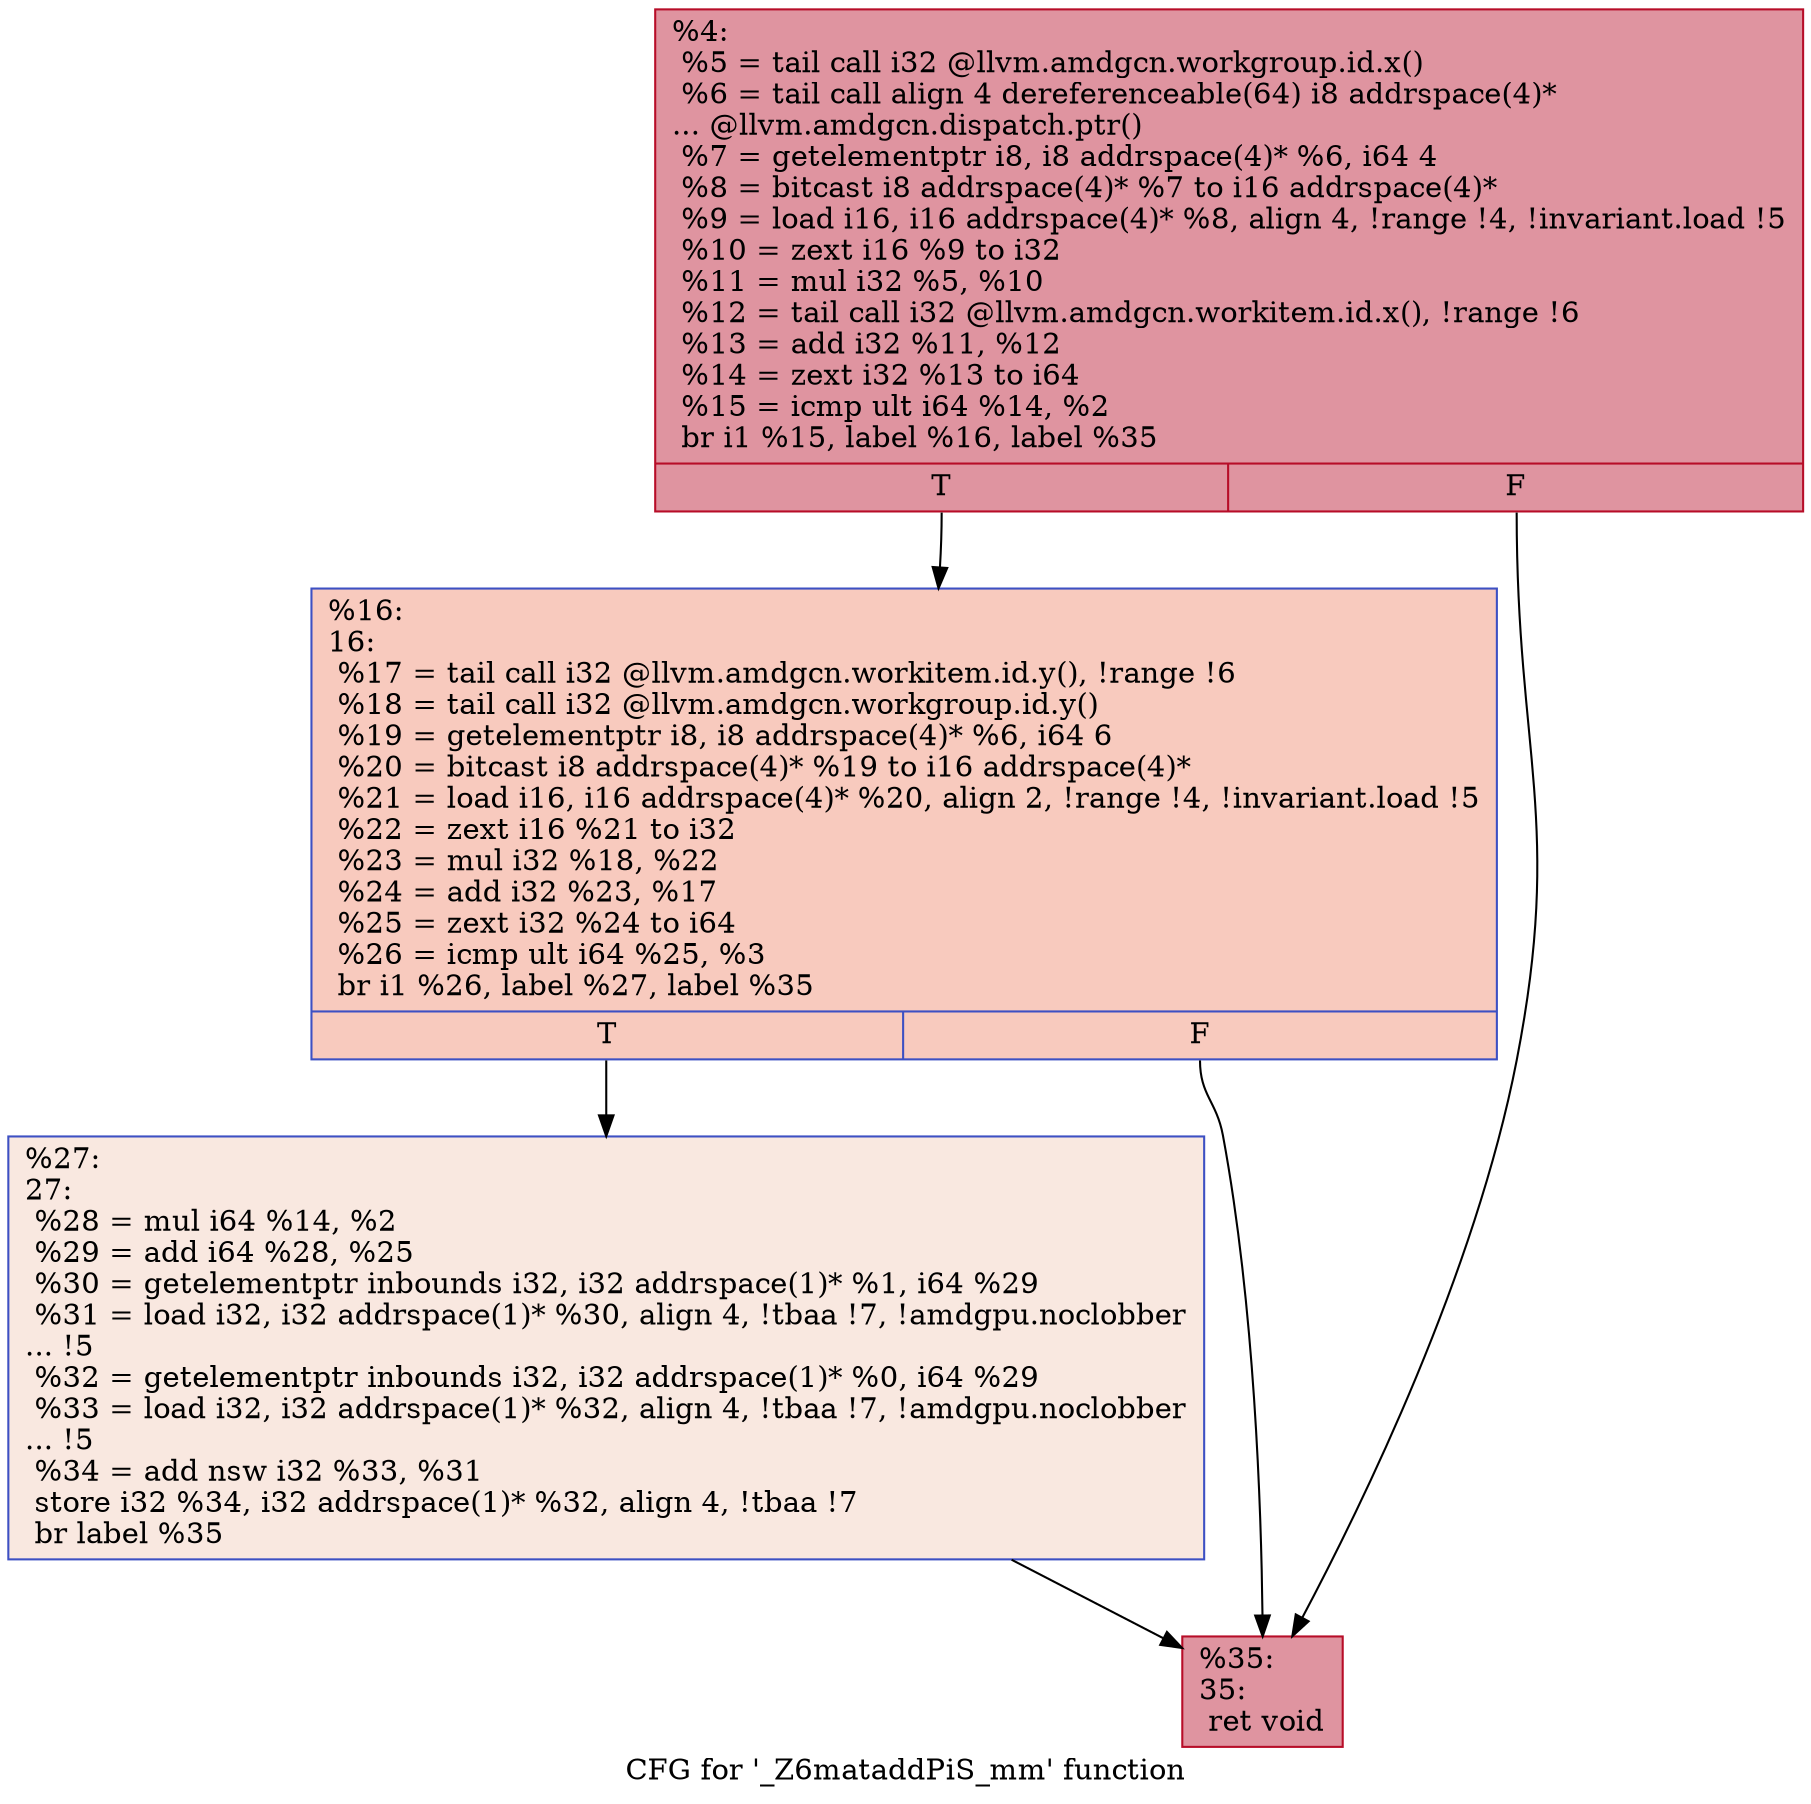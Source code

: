digraph "CFG for '_Z6mataddPiS_mm' function" {
	label="CFG for '_Z6mataddPiS_mm' function";

	Node0x4a39370 [shape=record,color="#b70d28ff", style=filled, fillcolor="#b70d2870",label="{%4:\l  %5 = tail call i32 @llvm.amdgcn.workgroup.id.x()\l  %6 = tail call align 4 dereferenceable(64) i8 addrspace(4)*\l... @llvm.amdgcn.dispatch.ptr()\l  %7 = getelementptr i8, i8 addrspace(4)* %6, i64 4\l  %8 = bitcast i8 addrspace(4)* %7 to i16 addrspace(4)*\l  %9 = load i16, i16 addrspace(4)* %8, align 4, !range !4, !invariant.load !5\l  %10 = zext i16 %9 to i32\l  %11 = mul i32 %5, %10\l  %12 = tail call i32 @llvm.amdgcn.workitem.id.x(), !range !6\l  %13 = add i32 %11, %12\l  %14 = zext i32 %13 to i64\l  %15 = icmp ult i64 %14, %2\l  br i1 %15, label %16, label %35\l|{<s0>T|<s1>F}}"];
	Node0x4a39370:s0 -> Node0x4a3b300;
	Node0x4a39370:s1 -> Node0x4a3b390;
	Node0x4a3b300 [shape=record,color="#3d50c3ff", style=filled, fillcolor="#ef886b70",label="{%16:\l16:                                               \l  %17 = tail call i32 @llvm.amdgcn.workitem.id.y(), !range !6\l  %18 = tail call i32 @llvm.amdgcn.workgroup.id.y()\l  %19 = getelementptr i8, i8 addrspace(4)* %6, i64 6\l  %20 = bitcast i8 addrspace(4)* %19 to i16 addrspace(4)*\l  %21 = load i16, i16 addrspace(4)* %20, align 2, !range !4, !invariant.load !5\l  %22 = zext i16 %21 to i32\l  %23 = mul i32 %18, %22\l  %24 = add i32 %23, %17\l  %25 = zext i32 %24 to i64\l  %26 = icmp ult i64 %25, %3\l  br i1 %26, label %27, label %35\l|{<s0>T|<s1>F}}"];
	Node0x4a3b300:s0 -> Node0x4a3cfe0;
	Node0x4a3b300:s1 -> Node0x4a3b390;
	Node0x4a3cfe0 [shape=record,color="#3d50c3ff", style=filled, fillcolor="#f1ccb870",label="{%27:\l27:                                               \l  %28 = mul i64 %14, %2\l  %29 = add i64 %28, %25\l  %30 = getelementptr inbounds i32, i32 addrspace(1)* %1, i64 %29\l  %31 = load i32, i32 addrspace(1)* %30, align 4, !tbaa !7, !amdgpu.noclobber\l... !5\l  %32 = getelementptr inbounds i32, i32 addrspace(1)* %0, i64 %29\l  %33 = load i32, i32 addrspace(1)* %32, align 4, !tbaa !7, !amdgpu.noclobber\l... !5\l  %34 = add nsw i32 %33, %31\l  store i32 %34, i32 addrspace(1)* %32, align 4, !tbaa !7\l  br label %35\l}"];
	Node0x4a3cfe0 -> Node0x4a3b390;
	Node0x4a3b390 [shape=record,color="#b70d28ff", style=filled, fillcolor="#b70d2870",label="{%35:\l35:                                               \l  ret void\l}"];
}
